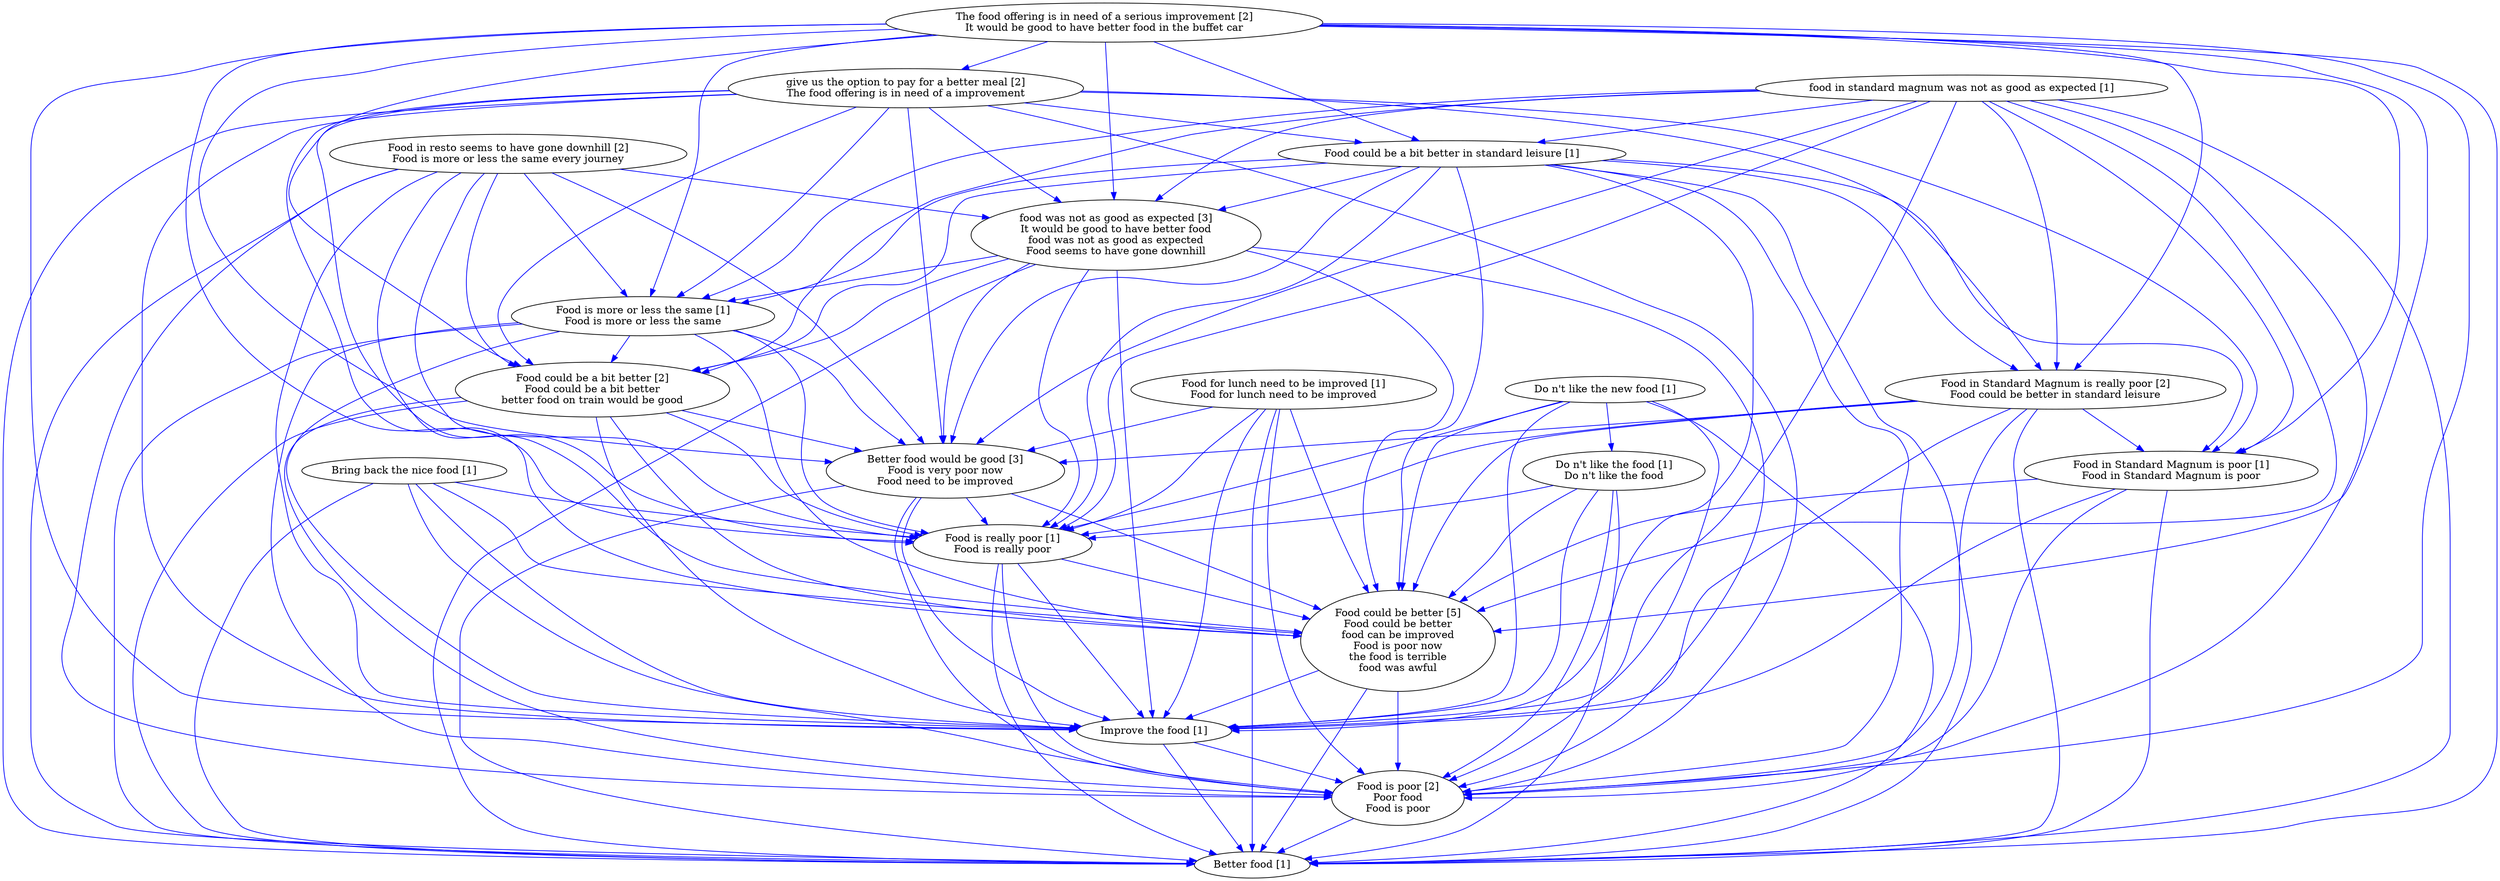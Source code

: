 digraph collapsedGraph {
"The food offering is in need of a serious improvement [2]\nIt would be good to have better food in the buffet car""Food could be a bit better [2]\nFood could be a bit better\nbetter food on train would be good""food was not as good as expected [3]\nIt would be good to have better food\nfood was not as good as expected\nFood seems to have gone downhill""give us the option to pay for a better meal [2]\nThe food offering is in need of a improvement""Food is poor [2]\nPoor food\nFood is poor""Food in Standard Magnum is really poor [2]\nFood could be better in standard leisure""Food could be better [5]\nFood could be better\nfood can be improved\nFood is poor now\nthe food is terrible\nfood was awful""Food in resto seems to have gone downhill [2]\nFood is more or less the same every journey""Better food would be good [3]\nFood is very poor now\nFood need to be improved""Better food [1]""Bring back the nice food [1]""Do n't like the new food [1]""Do n't like the food [1]\nDo n't like the food""Food could be a bit better in standard leisure [1]""Food for lunch need to be improved [1]\nFood for lunch need to be improved""Food in Standard Magnum is poor [1]\nFood in Standard Magnum is poor""Food is really poor [1]\nFood is really poor""Food is more or less the same [1]\nFood is more or less the same""Improve the food [1]""food in standard magnum was not as good as expected [1]""Food could be better [5]\nFood could be better\nfood can be improved\nFood is poor now\nthe food is terrible\nfood was awful" -> "Better food [1]" [color=blue]
"Food could be better [5]\nFood could be better\nfood can be improved\nFood is poor now\nthe food is terrible\nfood was awful" -> "Food is poor [2]\nPoor food\nFood is poor" [color=blue]
"food was not as good as expected [3]\nIt would be good to have better food\nfood was not as good as expected\nFood seems to have gone downhill" -> "Improve the food [1]" [color=blue]
"give us the option to pay for a better meal [2]\nThe food offering is in need of a improvement" -> "Food could be better [5]\nFood could be better\nfood can be improved\nFood is poor now\nthe food is terrible\nfood was awful" [color=blue]
"Food could be a bit better in standard leisure [1]" -> "Food could be better [5]\nFood could be better\nfood can be improved\nFood is poor now\nthe food is terrible\nfood was awful" [color=blue]
"Food could be a bit better in standard leisure [1]" -> "Better food would be good [3]\nFood is very poor now\nFood need to be improved" [color=blue]
"Food could be a bit better in standard leisure [1]" -> "Better food [1]" [color=blue]
"Food could be a bit better in standard leisure [1]" -> "Food is poor [2]\nPoor food\nFood is poor" [color=blue]
"Food could be a bit better in standard leisure [1]" -> "Food could be a bit better [2]\nFood could be a bit better\nbetter food on train would be good" [color=blue]
"Food could be a bit better in standard leisure [1]" -> "Food is really poor [1]\nFood is really poor" [color=blue]
"Food could be a bit better in standard leisure [1]" -> "Food is more or less the same [1]\nFood is more or less the same" [color=blue]
"food in standard magnum was not as good as expected [1]" -> "food was not as good as expected [3]\nIt would be good to have better food\nfood was not as good as expected\nFood seems to have gone downhill" [color=blue]
"food in standard magnum was not as good as expected [1]" -> "Food could be better [5]\nFood could be better\nfood can be improved\nFood is poor now\nthe food is terrible\nfood was awful" [color=blue]
"The food offering is in need of a serious improvement [2]\nIt would be good to have better food in the buffet car" -> "food was not as good as expected [3]\nIt would be good to have better food\nfood was not as good as expected\nFood seems to have gone downhill" [color=blue]
"The food offering is in need of a serious improvement [2]\nIt would be good to have better food in the buffet car" -> "Improve the food [1]" [color=blue]
"food in standard magnum was not as good as expected [1]" -> "Improve the food [1]" [color=blue]
"Bring back the nice food [1]" -> "Food is poor [2]\nPoor food\nFood is poor" [color=blue]
"Bring back the nice food [1]" -> "Food could be better [5]\nFood could be better\nfood can be improved\nFood is poor now\nthe food is terrible\nfood was awful" [color=blue]
"Food is really poor [1]\nFood is really poor" -> "Better food [1]" [color=blue]
"Food is really poor [1]\nFood is really poor" -> "Food is poor [2]\nPoor food\nFood is poor" [color=blue]
"The food offering is in need of a serious improvement [2]\nIt would be good to have better food in the buffet car" -> "Better food would be good [3]\nFood is very poor now\nFood need to be improved" [color=blue]
"Bring back the nice food [1]" -> "Improve the food [1]" [color=blue]
"Food in resto seems to have gone downhill [2]\nFood is more or less the same every journey" -> "Better food would be good [3]\nFood is very poor now\nFood need to be improved" [color=blue]
"food was not as good as expected [3]\nIt would be good to have better food\nfood was not as good as expected\nFood seems to have gone downhill" -> "Food could be better [5]\nFood could be better\nfood can be improved\nFood is poor now\nthe food is terrible\nfood was awful" [color=blue]
"Improve the food [1]" -> "Food is poor [2]\nPoor food\nFood is poor" [color=blue]
"Do n't like the food [1]\nDo n't like the food" -> "Improve the food [1]" [color=blue]
"Do n't like the food [1]\nDo n't like the food" -> "Food could be better [5]\nFood could be better\nfood can be improved\nFood is poor now\nthe food is terrible\nfood was awful" [color=blue]
"Do n't like the food [1]\nDo n't like the food" -> "Food is poor [2]\nPoor food\nFood is poor" [color=blue]
"Food is poor [2]\nPoor food\nFood is poor" -> "Better food [1]" [color=blue]
"Food is really poor [1]\nFood is really poor" -> "Improve the food [1]" [color=blue]
"Food is more or less the same [1]\nFood is more or less the same" -> "Better food would be good [3]\nFood is very poor now\nFood need to be improved" [color=blue]
"Food for lunch need to be improved [1]\nFood for lunch need to be improved" -> "Improve the food [1]" [color=blue]
"Food is really poor [1]\nFood is really poor" -> "Food could be better [5]\nFood could be better\nfood can be improved\nFood is poor now\nthe food is terrible\nfood was awful" [color=blue]
"Better food would be good [3]\nFood is very poor now\nFood need to be improved" -> "Food could be better [5]\nFood could be better\nfood can be improved\nFood is poor now\nthe food is terrible\nfood was awful" [color=blue]
"Food is more or less the same [1]\nFood is more or less the same" -> "Food could be better [5]\nFood could be better\nfood can be improved\nFood is poor now\nthe food is terrible\nfood was awful" [color=blue]
"Better food would be good [3]\nFood is very poor now\nFood need to be improved" -> "Improve the food [1]" [color=blue]
"Food is more or less the same [1]\nFood is more or less the same" -> "Improve the food [1]" [color=blue]
"Food for lunch need to be improved [1]\nFood for lunch need to be improved" -> "Better food would be good [3]\nFood is very poor now\nFood need to be improved" [color=blue]
"Food is more or less the same [1]\nFood is more or less the same" -> "Food could be a bit better [2]\nFood could be a bit better\nbetter food on train would be good" [color=blue]
"Food is more or less the same [1]\nFood is more or less the same" -> "Food is poor [2]\nPoor food\nFood is poor" [color=blue]
"Food is more or less the same [1]\nFood is more or less the same" -> "Better food [1]" [color=blue]
"The food offering is in need of a serious improvement [2]\nIt would be good to have better food in the buffet car" -> "Food could be a bit better in standard leisure [1]" [color=blue]
"Food in resto seems to have gone downhill [2]\nFood is more or less the same every journey" -> "Food could be a bit better [2]\nFood could be a bit better\nbetter food on train would be good" [color=blue]
"The food offering is in need of a serious improvement [2]\nIt would be good to have better food in the buffet car" -> "give us the option to pay for a better meal [2]\nThe food offering is in need of a improvement" [color=blue]
"The food offering is in need of a serious improvement [2]\nIt would be good to have better food in the buffet car" -> "Food is really poor [1]\nFood is really poor" [color=blue]
"Food is more or less the same [1]\nFood is more or less the same" -> "Food is really poor [1]\nFood is really poor" [color=blue]
"Food in resto seems to have gone downhill [2]\nFood is more or less the same every journey" -> "Improve the food [1]" [color=blue]
"Food in resto seems to have gone downhill [2]\nFood is more or less the same every journey" -> "Food is really poor [1]\nFood is really poor" [color=blue]
"Food in resto seems to have gone downhill [2]\nFood is more or less the same every journey" -> "food was not as good as expected [3]\nIt would be good to have better food\nfood was not as good as expected\nFood seems to have gone downhill" [color=blue]
"Food in resto seems to have gone downhill [2]\nFood is more or less the same every journey" -> "Food is poor [2]\nPoor food\nFood is poor" [color=blue]
"Food in resto seems to have gone downhill [2]\nFood is more or less the same every journey" -> "Better food [1]" [color=blue]
"Food in resto seems to have gone downhill [2]\nFood is more or less the same every journey" -> "Food is more or less the same [1]\nFood is more or less the same" [color=blue]
"Food could be better [5]\nFood could be better\nfood can be improved\nFood is poor now\nthe food is terrible\nfood was awful" -> "Improve the food [1]" [color=blue]
"Food in Standard Magnum is really poor [2]\nFood could be better in standard leisure" -> "Improve the food [1]" [color=blue]
"The food offering is in need of a serious improvement [2]\nIt would be good to have better food in the buffet car" -> "Food could be better [5]\nFood could be better\nfood can be improved\nFood is poor now\nthe food is terrible\nfood was awful" [color=blue]
"Better food would be good [3]\nFood is very poor now\nFood need to be improved" -> "Food is really poor [1]\nFood is really poor" [color=blue]
"food was not as good as expected [3]\nIt would be good to have better food\nfood was not as good as expected\nFood seems to have gone downhill" -> "Better food would be good [3]\nFood is very poor now\nFood need to be improved" [color=blue]
"Food in Standard Magnum is really poor [2]\nFood could be better in standard leisure" -> "Food is poor [2]\nPoor food\nFood is poor" [color=blue]
"Food in Standard Magnum is really poor [2]\nFood could be better in standard leisure" -> "Better food would be good [3]\nFood is very poor now\nFood need to be improved" [color=blue]
"Food could be a bit better in standard leisure [1]" -> "food was not as good as expected [3]\nIt would be good to have better food\nfood was not as good as expected\nFood seems to have gone downhill" [color=blue]
"Better food would be good [3]\nFood is very poor now\nFood need to be improved" -> "Better food [1]" [color=blue]
"Food could be a bit better [2]\nFood could be a bit better\nbetter food on train would be good" -> "Food could be better [5]\nFood could be better\nfood can be improved\nFood is poor now\nthe food is terrible\nfood was awful" [color=blue]
"Better food would be good [3]\nFood is very poor now\nFood need to be improved" -> "Food is poor [2]\nPoor food\nFood is poor" [color=blue]
"Food in Standard Magnum is really poor [2]\nFood could be better in standard leisure" -> "Food could be better [5]\nFood could be better\nfood can be improved\nFood is poor now\nthe food is terrible\nfood was awful" [color=blue]
"Food could be a bit better in standard leisure [1]" -> "Improve the food [1]" [color=blue]
"food was not as good as expected [3]\nIt would be good to have better food\nfood was not as good as expected\nFood seems to have gone downhill" -> "Food could be a bit better [2]\nFood could be a bit better\nbetter food on train would be good" [color=blue]
"food was not as good as expected [3]\nIt would be good to have better food\nfood was not as good as expected\nFood seems to have gone downhill" -> "Food is poor [2]\nPoor food\nFood is poor" [color=blue]
"Bring back the nice food [1]" -> "Food is really poor [1]\nFood is really poor" [color=blue]
"give us the option to pay for a better meal [2]\nThe food offering is in need of a improvement" -> "food was not as good as expected [3]\nIt would be good to have better food\nfood was not as good as expected\nFood seems to have gone downhill" [color=blue]
"food was not as good as expected [3]\nIt would be good to have better food\nfood was not as good as expected\nFood seems to have gone downhill" -> "Food is really poor [1]\nFood is really poor" [color=blue]
"food was not as good as expected [3]\nIt would be good to have better food\nfood was not as good as expected\nFood seems to have gone downhill" -> "Food is more or less the same [1]\nFood is more or less the same" [color=blue]
"give us the option to pay for a better meal [2]\nThe food offering is in need of a improvement" -> "Food could be a bit better in standard leisure [1]" [color=blue]
"The food offering is in need of a serious improvement [2]\nIt would be good to have better food in the buffet car" -> "Food could be a bit better [2]\nFood could be a bit better\nbetter food on train would be good" [color=blue]
"Bring back the nice food [1]" -> "Better food [1]" [color=blue]
"Food in Standard Magnum is really poor [2]\nFood could be better in standard leisure" -> "Food is really poor [1]\nFood is really poor" [color=blue]
"The food offering is in need of a serious improvement [2]\nIt would be good to have better food in the buffet car" -> "Better food [1]" [color=blue]
"The food offering is in need of a serious improvement [2]\nIt would be good to have better food in the buffet car" -> "Food is poor [2]\nPoor food\nFood is poor" [color=blue]
"Food could be a bit better [2]\nFood could be a bit better\nbetter food on train would be good" -> "Better food [1]" [color=blue]
"Food could be a bit better [2]\nFood could be a bit better\nbetter food on train would be good" -> "Food is poor [2]\nPoor food\nFood is poor" [color=blue]
"Food could be a bit better [2]\nFood could be a bit better\nbetter food on train would be good" -> "Better food would be good [3]\nFood is very poor now\nFood need to be improved" [color=blue]
"Do n't like the food [1]\nDo n't like the food" -> "Food is really poor [1]\nFood is really poor" [color=blue]
"Food in Standard Magnum is poor [1]\nFood in Standard Magnum is poor" -> "Improve the food [1]" [color=blue]
"Food could be a bit better [2]\nFood could be a bit better\nbetter food on train would be good" -> "Food is really poor [1]\nFood is really poor" [color=blue]
"Do n't like the food [1]\nDo n't like the food" -> "Better food [1]" [color=blue]
"give us the option to pay for a better meal [2]\nThe food offering is in need of a improvement" -> "Food could be a bit better [2]\nFood could be a bit better\nbetter food on train would be good" [color=blue]
"Do n't like the new food [1]" -> "Food is poor [2]\nPoor food\nFood is poor" [color=blue]
"Do n't like the new food [1]" -> "Food could be better [5]\nFood could be better\nfood can be improved\nFood is poor now\nthe food is terrible\nfood was awful" [color=blue]
"Do n't like the new food [1]" -> "Improve the food [1]" [color=blue]
"give us the option to pay for a better meal [2]\nThe food offering is in need of a improvement" -> "Food is more or less the same [1]\nFood is more or less the same" [color=blue]
"give us the option to pay for a better meal [2]\nThe food offering is in need of a improvement" -> "Improve the food [1]" [color=blue]
"give us the option to pay for a better meal [2]\nThe food offering is in need of a improvement" -> "Food is really poor [1]\nFood is really poor" [color=blue]
"food in standard magnum was not as good as expected [1]" -> "Better food would be good [3]\nFood is very poor now\nFood need to be improved" [color=blue]
"food in standard magnum was not as good as expected [1]" -> "Better food [1]" [color=blue]
"food in standard magnum was not as good as expected [1]" -> "Food is poor [2]\nPoor food\nFood is poor" [color=blue]
"food in standard magnum was not as good as expected [1]" -> "Food could be a bit better [2]\nFood could be a bit better\nbetter food on train would be good" [color=blue]
"food was not as good as expected [3]\nIt would be good to have better food\nfood was not as good as expected\nFood seems to have gone downhill" -> "Better food [1]" [color=blue]
"give us the option to pay for a better meal [2]\nThe food offering is in need of a improvement" -> "Better food would be good [3]\nFood is very poor now\nFood need to be improved" [color=blue]
"Food in Standard Magnum is poor [1]\nFood in Standard Magnum is poor" -> "Food could be better [5]\nFood could be better\nfood can be improved\nFood is poor now\nthe food is terrible\nfood was awful" [color=blue]
"Food for lunch need to be improved [1]\nFood for lunch need to be improved" -> "Food is poor [2]\nPoor food\nFood is poor" [color=blue]
"Food for lunch need to be improved [1]\nFood for lunch need to be improved" -> "Better food [1]" [color=blue]
"Food in resto seems to have gone downhill [2]\nFood is more or less the same every journey" -> "Food could be better [5]\nFood could be better\nfood can be improved\nFood is poor now\nthe food is terrible\nfood was awful" [color=blue]
"give us the option to pay for a better meal [2]\nThe food offering is in need of a improvement" -> "Better food [1]" [color=blue]
"give us the option to pay for a better meal [2]\nThe food offering is in need of a improvement" -> "Food is poor [2]\nPoor food\nFood is poor" [color=blue]
"Food for lunch need to be improved [1]\nFood for lunch need to be improved" -> "Food is really poor [1]\nFood is really poor" [color=blue]
"food in standard magnum was not as good as expected [1]" -> "Food is really poor [1]\nFood is really poor" [color=blue]
"Food for lunch need to be improved [1]\nFood for lunch need to be improved" -> "Food could be better [5]\nFood could be better\nfood can be improved\nFood is poor now\nthe food is terrible\nfood was awful" [color=blue]
"food in standard magnum was not as good as expected [1]" -> "Food is more or less the same [1]\nFood is more or less the same" [color=blue]
"food in standard magnum was not as good as expected [1]" -> "Food could be a bit better in standard leisure [1]" [color=blue]
"The food offering is in need of a serious improvement [2]\nIt would be good to have better food in the buffet car" -> "Food is more or less the same [1]\nFood is more or less the same" [color=blue]
"Do n't like the new food [1]" -> "Food is really poor [1]\nFood is really poor" [color=blue]
"Food in Standard Magnum is poor [1]\nFood in Standard Magnum is poor" -> "Better food [1]" [color=blue]
"Food in Standard Magnum is poor [1]\nFood in Standard Magnum is poor" -> "Food is poor [2]\nPoor food\nFood is poor" [color=blue]
"Improve the food [1]" -> "Better food [1]" [color=blue]
"Do n't like the new food [1]" -> "Better food [1]" [color=blue]
"Food could be a bit better [2]\nFood could be a bit better\nbetter food on train would be good" -> "Improve the food [1]" [color=blue]
"Food in Standard Magnum is really poor [2]\nFood could be better in standard leisure" -> "Better food [1]" [color=blue]
"Do n't like the new food [1]" -> "Do n't like the food [1]\nDo n't like the food" [color=blue]
"Food could be a bit better in standard leisure [1]" -> "Food in Standard Magnum is really poor [2]\nFood could be better in standard leisure" [color=blue]
"Food in Standard Magnum is really poor [2]\nFood could be better in standard leisure" -> "Food in Standard Magnum is poor [1]\nFood in Standard Magnum is poor" [color=blue]
"The food offering is in need of a serious improvement [2]\nIt would be good to have better food in the buffet car" -> "Food in Standard Magnum is really poor [2]\nFood could be better in standard leisure" [color=blue]
"give us the option to pay for a better meal [2]\nThe food offering is in need of a improvement" -> "Food in Standard Magnum is really poor [2]\nFood could be better in standard leisure" [color=blue]
"food in standard magnum was not as good as expected [1]" -> "Food in Standard Magnum is really poor [2]\nFood could be better in standard leisure" [color=blue]
"Food could be a bit better in standard leisure [1]" -> "Food in Standard Magnum is poor [1]\nFood in Standard Magnum is poor" [color=blue]
"The food offering is in need of a serious improvement [2]\nIt would be good to have better food in the buffet car" -> "Food in Standard Magnum is poor [1]\nFood in Standard Magnum is poor" [color=blue]
"give us the option to pay for a better meal [2]\nThe food offering is in need of a improvement" -> "Food in Standard Magnum is poor [1]\nFood in Standard Magnum is poor" [color=blue]
"food in standard magnum was not as good as expected [1]" -> "Food in Standard Magnum is poor [1]\nFood in Standard Magnum is poor" [color=blue]
}